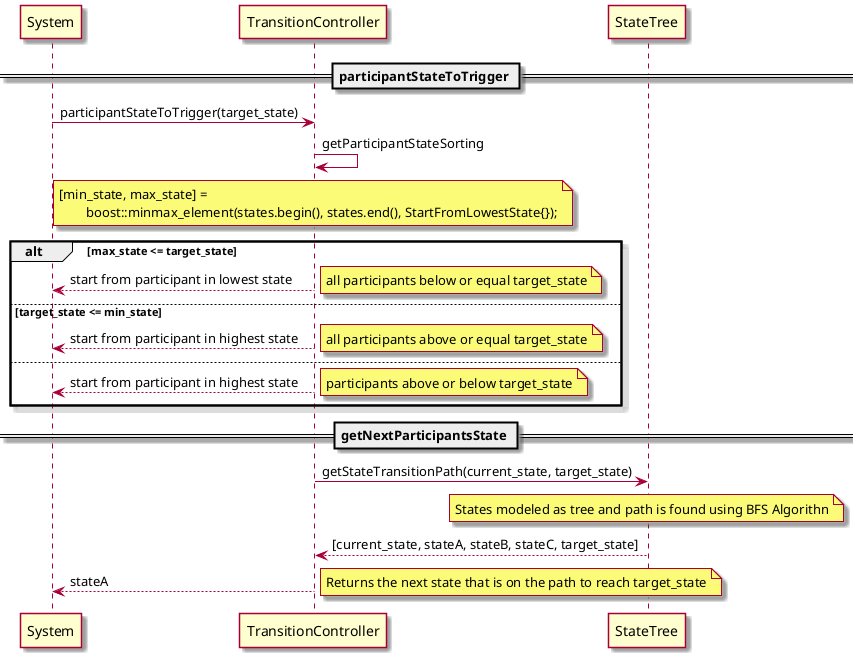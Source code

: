 @startuml 
skin rose

participant System
participant TransitionController
participant StateTree

== participantStateToTrigger ==

System -> TransitionController : participantStateToTrigger(target_state)

TransitionController -> TransitionController : getParticipantStateSorting

note over TransitionController
[min_state, max_state] =
        boost::minmax_element(states.begin(), states.end(), StartFromLowestState{});
endnote

        
        
alt max_state <= target_state 
    System <-- TransitionController : start from participant in lowest state
    note right: all participants below or equal target_state
else   target_state <= min_state
    System <-- TransitionController : start from participant in highest state
    note right: all participants above or equal target_state
else
     System <-- TransitionController : start from participant in highest state
     note right:  participants above or below target_state
end 
  
== getNextParticipantsState ==  
  
TransitionController -> StateTree : getStateTransitionPath(current_state, target_state)
note over StateTree: States modeled as tree and path is found using BFS Algorithn


TransitionController <-- StateTree : [current_state, stateA, stateB, stateC, target_state]
System <-- TransitionController : stateA
note right
Returns the next state that is on the path to reach target_state
endnote

    
@enduml